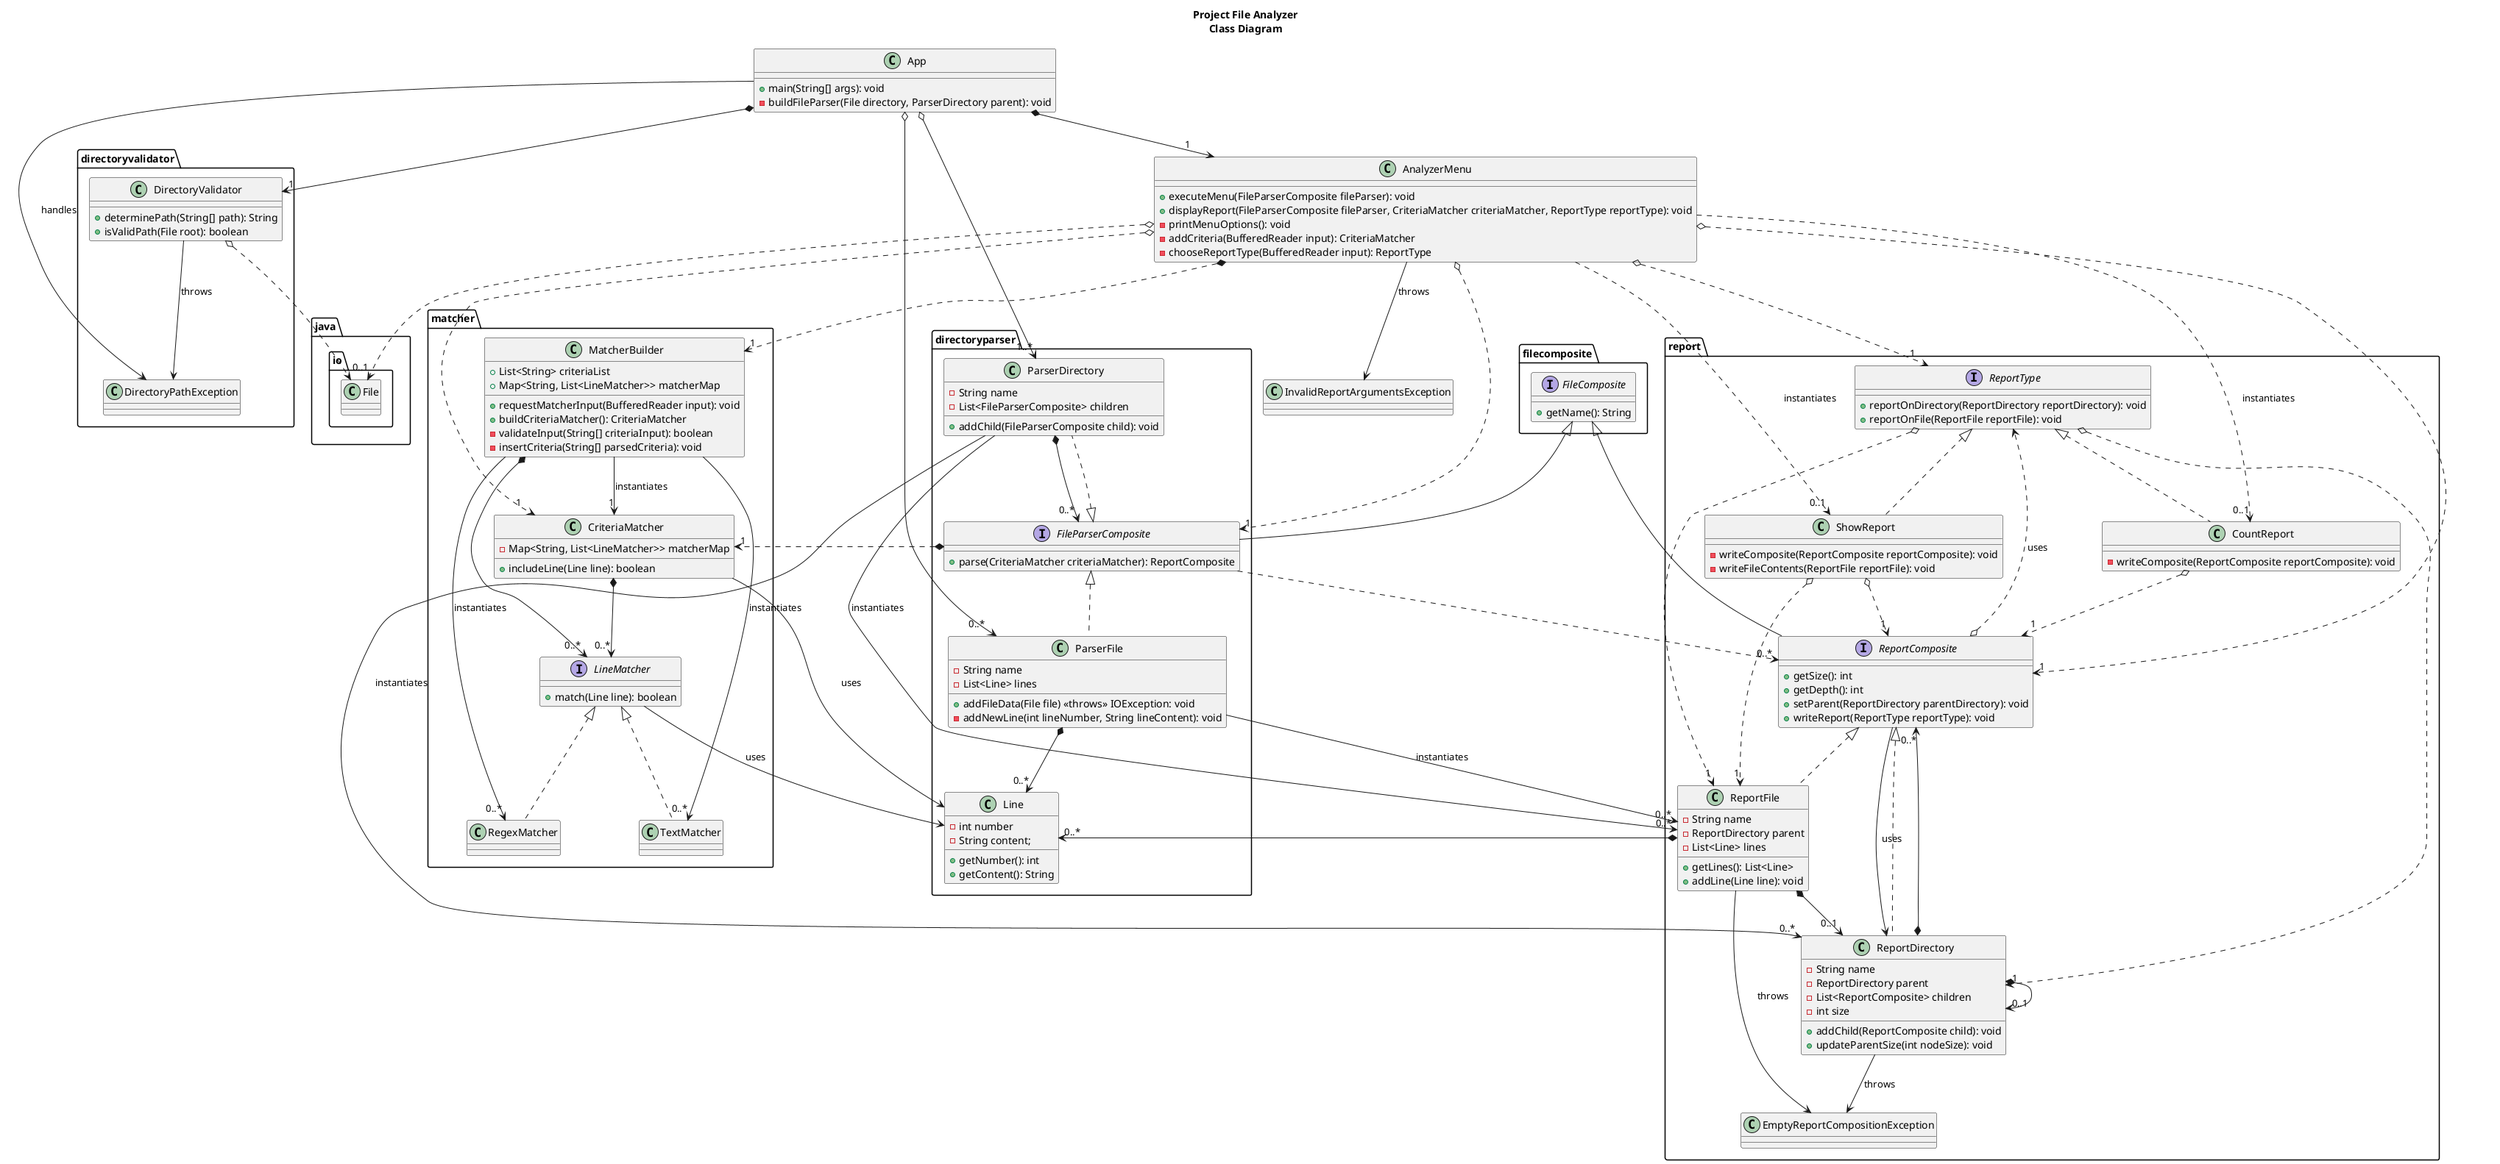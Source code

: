 @startuml

title Project File Analyzer\nClass Diagram

'CLASSES

class App {
    + main(String[] args): void
    - buildFileParser(File directory, ParserDirectory parent): void
}
App *--> "1" directoryvalidator.DirectoryValidator
App *--> "1" AnalyzerMenu
App o--> "1..*" directoryparser.ParserDirectory
App o--> "0..*" directoryparser.ParserFile
App -->  directoryvalidator.DirectoryPathException: handles

class AnalyzerMenu {
    + executeMenu(FileParserComposite fileParser): void
    + displayReport(FileParserComposite fileParser, CriteriaMatcher criteriaMatcher, ReportType reportType): void
    -  printMenuOptions(): void
    - addCriteria(BufferedReader input): CriteriaMatcher
    -  chooseReportType(BufferedReader input): ReportType
}
AnalyzerMenu o..> "1" directoryparser.FileParserComposite
AnalyzerMenu o..> "1" matcher.CriteriaMatcher
AnalyzerMenu o..> "1" report.ReportType
AnalyzerMenu o..> "1" report.ReportComposite
AnalyzerMenu o..> "0..1" java.io.File
AnalyzerMenu *..> "1" matcher.MatcherBuilder
AnalyzerMenu ..> "0..1" report.CountReport: instantiates
AnalyzerMenu ..> "0..1" report.ShowReport: instantiates
AnalyzerMenu --> InvalidReportArgumentsException: throws


class InvalidReportArgumentsException {
}

package "filecomposite" {
    interface FileComposite {
        + getName(): String
    }
}

package "directoryparser" {
    interface FileParserComposite extends filecomposite.FileComposite {
        + parse(CriteriaMatcher criteriaMatcher): ReportComposite
    }
    FileParserComposite *..> "1" matcher.CriteriaMatcher
    FileParserComposite ..> "0..*" report.ReportComposite

    class ParserDirectory implements FileParserComposite {
        - String name
        - List<FileParserComposite> children
        +  addChild(FileParserComposite child): void
    }
    ParserDirectory *--> "0..*" FileParserComposite
    ParserDirectory --> "0..*" report.ReportDirectory: instantiates
    ParserDirectory --> "0..*" report.ReportFile: instantiates

    class ParserFile implements FileParserComposite {
        - String name
        - List<Line> lines
        +  addFileData(File file) <<throws>> IOException: void
        - addNewLine(int lineNumber, String lineContent): void
    }
    ParserFile *--> "0..*" Line
    ParserFile --> "0..*" report.ReportFile: instantiates

    class Line {
        - int number
        - String content;
        + getNumber(): int
        +  getContent(): String
    }
}

package "directoryvalidator" {
    class DirectoryValidator {
        + determinePath(String[] path): String
        +  isValidPath(File root): boolean

    }
    DirectoryValidator --> DirectoryPathException: throws
    DirectoryValidator o..> java.io.File

    class DirectoryPathException {
    }
}

package "matcher" {
    class CriteriaMatcher{
        - Map<String, List<LineMatcher>> matcherMap
        +  includeLine(Line line): boolean
    }
    CriteriaMatcher *--> "0..*" LineMatcher
    CriteriaMatcher --> directoryparser.Line: uses

    interface LineMatcher {
        +  match(Line line): boolean
    }
    LineMatcher --> directoryparser.Line: uses

    class MatcherBuilder {
        + List<String> criteriaList
        + Map<String, List<LineMatcher>> matcherMap
        + requestMatcherInput(BufferedReader input): void
        + buildCriteriaMatcher(): CriteriaMatcher
        - validateInput(String[] criteriaInput): boolean
        - insertCriteria(String[] parsedCriteria): void

    }
    MatcherBuilder *--> "0..*" LineMatcher
    MatcherBuilder --> "1" CriteriaMatcher: instantiates
    MatcherBuilder --> "0..*" RegexMatcher: instantiates
    MatcherBuilder --> "0..*" TextMatcher: instantiates

    class RegexMatcher implements LineMatcher {
    }

    class TextMatcher implements LineMatcher {
    }
}

package "report" {
    interface ReportComposite extends filecomposite.FileComposite {
        + getSize(): int
        + getDepth(): int
        + setParent(ReportDirectory parentDirectory): void
        +  writeReport(ReportType reportType): void
    }
    ReportComposite --> ReportDirectory: uses
    ReportComposite o..> ReportType: uses

    interface ReportType {
        + reportOnDirectory(ReportDirectory reportDirectory): void
        + reportOnFile(ReportFile reportFile): void
    }
    ReportType o..> "1" ReportDirectory
    ReportType o..> "1" ReportFile

    class ReportDirectory implements ReportComposite {
        - String name
        - ReportDirectory parent
        - List<ReportComposite> children
        - int size
        + addChild(ReportComposite child): void
        + updateParentSize(int nodeSize): void
    }
    ReportDirectory *--> "0..*" ReportComposite
    ReportDirectory *--> "0..1" ReportDirectory
    ReportDirectory --> EmptyReportCompositionException: throws

    class ReportFile implements ReportComposite {
        - String name
        - ReportDirectory parent
        - List<Line> lines
        + getLines(): List<Line>
        + addLine(Line line): void
    }
    ReportFile *--> "0..1" ReportDirectory
    ReportFile *--> "0..*" directoryparser.Line
    ReportFile --> EmptyReportCompositionException: throws

    class CountReport implements ReportType {
        - writeComposite(ReportComposite reportComposite): void
    }
    CountReport o..> "1" ReportComposite

    class ShowReport implements ReportType {
        - writeComposite(ReportComposite reportComposite): void
        - writeFileContents(ReportFile reportFile): void
    }
    ShowReport o..> "1" ReportComposite
    ShowReport o..> "1" ReportFile

    class EmptyReportCompositionException {
    }
}

@enduml
